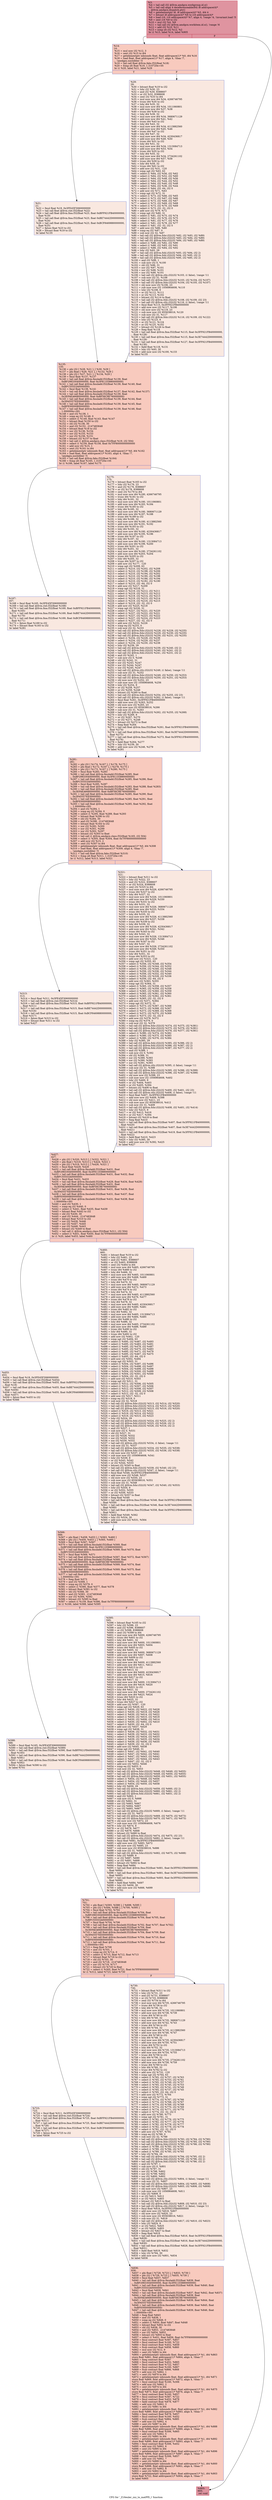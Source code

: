digraph "CFG for '_Z16euler_zxz_to_matPfS_i' function" {
	label="CFG for '_Z16euler_zxz_to_matPfS_i' function";

	Node0x5791340 [shape=record,color="#b70d28ff", style=filled, fillcolor="#b70d2870",label="{%3:\l  %4 = tail call i32 @llvm.amdgcn.workgroup.id.x()\l  %5 = tail call align 4 dereferenceable(64) i8 addrspace(4)*\l... @llvm.amdgcn.dispatch.ptr()\l  %6 = getelementptr i8, i8 addrspace(4)* %5, i64 4\l  %7 = bitcast i8 addrspace(4)* %6 to i16 addrspace(4)*\l  %8 = load i16, i16 addrspace(4)* %7, align 4, !range !4, !invariant.load !5\l  %9 = zext i16 %8 to i32\l  %10 = mul i32 %4, %9\l  %11 = tail call i32 @llvm.amdgcn.workitem.id.x(), !range !6\l  %12 = add i32 %10, %11\l  %13 = icmp slt i32 %12, %2\l  br i1 %13, label %14, label %905\l|{<s0>T|<s1>F}}"];
	Node0x5791340:s0 -> Node0x5793210;
	Node0x5791340:s1 -> Node0x57932a0;
	Node0x5793210 [shape=record,color="#3d50c3ff", style=filled, fillcolor="#ef886b70",label="{%14:\l14:                                               \l  %15 = mul nsw i32 %12, 3\l  %16 = sext i32 %15 to i64\l  %17 = getelementptr inbounds float, float addrspace(1)* %0, i64 %16\l  %18 = load float, float addrspace(1)* %17, align 4, !tbaa !7,\l... !amdgpu.noclobber !5\l  %19 = tail call float @llvm.fabs.f32(float %18)\l  %20 = fcmp olt float %19, 1.310720e+05\l  br i1 %20, label %21, label %29\l|{<s0>T|<s1>F}}"];
	Node0x5793210:s0 -> Node0x5794af0;
	Node0x5793210:s1 -> Node0x5794b80;
	Node0x5794af0 [shape=record,color="#3d50c3ff", style=filled, fillcolor="#f1ccb870",label="{%21:\l21:                                               \l  %22 = fmul float %19, 0x3FE45F3060000000\l  %23 = tail call float @llvm.rint.f32(float %22)\l  %24 = tail call float @llvm.fma.f32(float %23, float 0xBFF921FB40000000,\l... float %19)\l  %25 = tail call float @llvm.fma.f32(float %23, float 0xBE74442D00000000,\l... float %24)\l  %26 = tail call float @llvm.fma.f32(float %23, float 0xBCF8469880000000,\l... float %25)\l  %27 = fptosi float %23 to i32\l  %28 = bitcast float %19 to i32\l  br label %135\l}"];
	Node0x5794af0 -> Node0x5795650;
	Node0x5794b80 [shape=record,color="#3d50c3ff", style=filled, fillcolor="#f1ccb870",label="{%29:\l29:                                               \l  %30 = bitcast float %19 to i32\l  %31 = lshr i32 %30, 23\l  %32 = and i32 %30, 8388607\l  %33 = or i32 %32, 8388608\l  %34 = zext i32 %33 to i64\l  %35 = mul nuw nsw i64 %34, 4266746795\l  %36 = trunc i64 %35 to i32\l  %37 = lshr i64 %35, 32\l  %38 = mul nuw nsw i64 %34, 1011060801\l  %39 = add nuw nsw i64 %37, %38\l  %40 = trunc i64 %39 to i32\l  %41 = lshr i64 %39, 32\l  %42 = mul nuw nsw i64 %34, 3680671129\l  %43 = add nuw nsw i64 %41, %42\l  %44 = trunc i64 %43 to i32\l  %45 = lshr i64 %43, 32\l  %46 = mul nuw nsw i64 %34, 4113882560\l  %47 = add nuw nsw i64 %45, %46\l  %48 = trunc i64 %47 to i32\l  %49 = lshr i64 %47, 32\l  %50 = mul nuw nsw i64 %34, 4230436817\l  %51 = add nuw nsw i64 %49, %50\l  %52 = trunc i64 %51 to i32\l  %53 = lshr i64 %51, 32\l  %54 = mul nuw nsw i64 %34, 1313084713\l  %55 = add nuw nsw i64 %53, %54\l  %56 = trunc i64 %55 to i32\l  %57 = lshr i64 %55, 32\l  %58 = mul nuw nsw i64 %34, 2734261102\l  %59 = add nuw nsw i64 %57, %58\l  %60 = trunc i64 %59 to i32\l  %61 = lshr i64 %59, 32\l  %62 = trunc i64 %61 to i32\l  %63 = add nsw i32 %31, -120\l  %64 = icmp ugt i32 %63, 63\l  %65 = select i1 %64, i32 %56, i32 %62\l  %66 = select i1 %64, i32 %52, i32 %60\l  %67 = select i1 %64, i32 %48, i32 %56\l  %68 = select i1 %64, i32 %44, i32 %52\l  %69 = select i1 %64, i32 %40, i32 %48\l  %70 = select i1 %64, i32 %36, i32 %44\l  %71 = select i1 %64, i32 -64, i32 0\l  %72 = add nsw i32 %71, %63\l  %73 = icmp ugt i32 %72, 31\l  %74 = select i1 %73, i32 %66, i32 %65\l  %75 = select i1 %73, i32 %67, i32 %66\l  %76 = select i1 %73, i32 %68, i32 %67\l  %77 = select i1 %73, i32 %69, i32 %68\l  %78 = select i1 %73, i32 %70, i32 %69\l  %79 = select i1 %73, i32 -32, i32 0\l  %80 = add nsw i32 %79, %72\l  %81 = icmp ugt i32 %80, 31\l  %82 = select i1 %81, i32 %75, i32 %74\l  %83 = select i1 %81, i32 %76, i32 %75\l  %84 = select i1 %81, i32 %77, i32 %76\l  %85 = select i1 %81, i32 %78, i32 %77\l  %86 = select i1 %81, i32 -32, i32 0\l  %87 = add nsw i32 %86, %80\l  %88 = icmp eq i32 %87, 0\l  %89 = sub nsw i32 32, %87\l  %90 = tail call i32 @llvm.fshr.i32(i32 %82, i32 %83, i32 %89)\l  %91 = tail call i32 @llvm.fshr.i32(i32 %83, i32 %84, i32 %89)\l  %92 = tail call i32 @llvm.fshr.i32(i32 %84, i32 %85, i32 %89)\l  %93 = select i1 %88, i32 %82, i32 %90\l  %94 = select i1 %88, i32 %83, i32 %91\l  %95 = select i1 %88, i32 %84, i32 %92\l  %96 = lshr i32 %93, 29\l  %97 = tail call i32 @llvm.fshl.i32(i32 %93, i32 %94, i32 2)\l  %98 = tail call i32 @llvm.fshl.i32(i32 %94, i32 %95, i32 2)\l  %99 = tail call i32 @llvm.fshl.i32(i32 %95, i32 %85, i32 2)\l  %100 = and i32 %96, 1\l  %101 = sub nsw i32 0, %100\l  %102 = shl i32 %96, 31\l  %103 = xor i32 %97, %101\l  %104 = xor i32 %98, %101\l  %105 = xor i32 %99, %101\l  %106 = tail call i32 @llvm.ctlz.i32(i32 %103, i1 false), !range !11\l  %107 = sub nsw i32 31, %106\l  %108 = tail call i32 @llvm.fshr.i32(i32 %103, i32 %104, i32 %107)\l  %109 = tail call i32 @llvm.fshr.i32(i32 %104, i32 %105, i32 %107)\l  %110 = shl nuw nsw i32 %106, 23\l  %111 = sub nuw nsw i32 1056964608, %110\l  %112 = lshr i32 %108, 9\l  %113 = or i32 %112, %111\l  %114 = or i32 %113, %102\l  %115 = bitcast i32 %114 to float\l  %116 = tail call i32 @llvm.fshl.i32(i32 %108, i32 %109, i32 23)\l  %117 = tail call i32 @llvm.ctlz.i32(i32 %116, i1 false), !range !11\l  %118 = fmul float %115, 0x3FF921FB40000000\l  %119 = add nuw nsw i32 %117, %106\l  %120 = shl nuw nsw i32 %119, 23\l  %121 = sub nuw nsw i32 855638016, %120\l  %122 = sub nsw i32 31, %117\l  %123 = tail call i32 @llvm.fshr.i32(i32 %116, i32 %109, i32 %122)\l  %124 = lshr i32 %123, 9\l  %125 = or i32 %121, %124\l  %126 = or i32 %125, %102\l  %127 = bitcast i32 %126 to float\l  %128 = fneg float %118\l  %129 = tail call float @llvm.fma.f32(float %115, float 0x3FF921FB40000000,\l... float %128)\l  %130 = tail call float @llvm.fma.f32(float %115, float 0x3E74442D00000000,\l... float %129)\l  %131 = tail call float @llvm.fma.f32(float %127, float 0x3FF921FB40000000,\l... float %130)\l  %132 = fadd float %118, %131\l  %133 = lshr i32 %93, 30\l  %134 = add nuw nsw i32 %100, %133\l  br label %135\l}"];
	Node0x5794b80 -> Node0x5795650;
	Node0x5795650 [shape=record,color="#3d50c3ff", style=filled, fillcolor="#ef886b70",label="{%135:\l135:                                              \l  %136 = phi i32 [ %28, %21 ], [ %30, %29 ]\l  %137 = phi float [ %26, %21 ], [ %132, %29 ]\l  %138 = phi i32 [ %27, %21 ], [ %134, %29 ]\l  %139 = fmul float %137, %137\l  %140 = tail call float @llvm.fmuladd.f32(float %139, float\l... 0xBF29833040000000, float 0x3F81103880000000)\l  %141 = tail call float @llvm.fmuladd.f32(float %139, float %140, float\l... 0xBFC55553A0000000)\l  %142 = fmul float %139, %141\l  %143 = tail call float @llvm.fmuladd.f32(float %137, float %142, float %137)\l  %144 = tail call float @llvm.fmuladd.f32(float %139, float\l... 0x3EFAEA6680000000, float 0xBF56C9E760000000)\l  %145 = tail call float @llvm.fmuladd.f32(float %139, float %144, float\l... 0x3FA5557EE0000000)\l  %146 = tail call float @llvm.fmuladd.f32(float %139, float %145, float\l... 0xBFE0000080000000)\l  %147 = tail call float @llvm.fmuladd.f32(float %139, float %146, float\l... 1.000000e+00)\l  %148 = and i32 %138, 1\l  %149 = icmp eq i32 %148, 0\l  %150 = select i1 %149, float %143, float %147\l  %151 = bitcast float %150 to i32\l  %152 = shl i32 %138, 30\l  %153 = and i32 %152, -2147483648\l  %154 = bitcast float %18 to i32\l  %155 = xor i32 %136, %154\l  %156 = xor i32 %155, %153\l  %157 = xor i32 %156, %151\l  %158 = bitcast i32 %157 to float\l  %159 = tail call i1 @llvm.amdgcn.class.f32(float %19, i32 504)\l  %160 = select i1 %159, float %158, float 0x7FF8000000000000\l  %161 = add nsw i32 %15, 1\l  %162 = sext i32 %161 to i64\l  %163 = getelementptr inbounds float, float addrspace(1)* %0, i64 %162\l  %164 = load float, float addrspace(1)* %163, align 4, !tbaa !7,\l... !amdgpu.noclobber !5\l  %165 = tail call float @llvm.fabs.f32(float %164)\l  %166 = fcmp olt float %165, 1.310720e+05\l  br i1 %166, label %167, label %175\l|{<s0>T|<s1>F}}"];
	Node0x5795650:s0 -> Node0x579d640;
	Node0x5795650:s1 -> Node0x579d6d0;
	Node0x579d640 [shape=record,color="#3d50c3ff", style=filled, fillcolor="#f1ccb870",label="{%167:\l167:                                              \l  %168 = fmul float %165, 0x3FE45F3060000000\l  %169 = tail call float @llvm.rint.f32(float %168)\l  %170 = tail call float @llvm.fma.f32(float %169, float 0xBFF921FB40000000,\l... float %165)\l  %171 = tail call float @llvm.fma.f32(float %169, float 0xBE74442D00000000,\l... float %170)\l  %172 = tail call float @llvm.fma.f32(float %169, float 0xBCF8469880000000,\l... float %171)\l  %173 = fptosi float %169 to i32\l  %174 = bitcast float %165 to i32\l  br label %281\l}"];
	Node0x579d640 -> Node0x579de00;
	Node0x579d6d0 [shape=record,color="#3d50c3ff", style=filled, fillcolor="#f1ccb870",label="{%175:\l175:                                              \l  %176 = bitcast float %165 to i32\l  %177 = lshr i32 %176, 23\l  %178 = and i32 %176, 8388607\l  %179 = or i32 %178, 8388608\l  %180 = zext i32 %179 to i64\l  %181 = mul nuw nsw i64 %180, 4266746795\l  %182 = trunc i64 %181 to i32\l  %183 = lshr i64 %181, 32\l  %184 = mul nuw nsw i64 %180, 1011060801\l  %185 = add nuw nsw i64 %183, %184\l  %186 = trunc i64 %185 to i32\l  %187 = lshr i64 %185, 32\l  %188 = mul nuw nsw i64 %180, 3680671129\l  %189 = add nuw nsw i64 %187, %188\l  %190 = trunc i64 %189 to i32\l  %191 = lshr i64 %189, 32\l  %192 = mul nuw nsw i64 %180, 4113882560\l  %193 = add nuw nsw i64 %191, %192\l  %194 = trunc i64 %193 to i32\l  %195 = lshr i64 %193, 32\l  %196 = mul nuw nsw i64 %180, 4230436817\l  %197 = add nuw nsw i64 %195, %196\l  %198 = trunc i64 %197 to i32\l  %199 = lshr i64 %197, 32\l  %200 = mul nuw nsw i64 %180, 1313084713\l  %201 = add nuw nsw i64 %199, %200\l  %202 = trunc i64 %201 to i32\l  %203 = lshr i64 %201, 32\l  %204 = mul nuw nsw i64 %180, 2734261102\l  %205 = add nuw nsw i64 %203, %204\l  %206 = trunc i64 %205 to i32\l  %207 = lshr i64 %205, 32\l  %208 = trunc i64 %207 to i32\l  %209 = add nsw i32 %177, -120\l  %210 = icmp ugt i32 %209, 63\l  %211 = select i1 %210, i32 %202, i32 %208\l  %212 = select i1 %210, i32 %198, i32 %206\l  %213 = select i1 %210, i32 %194, i32 %202\l  %214 = select i1 %210, i32 %190, i32 %198\l  %215 = select i1 %210, i32 %186, i32 %194\l  %216 = select i1 %210, i32 %182, i32 %190\l  %217 = select i1 %210, i32 -64, i32 0\l  %218 = add nsw i32 %217, %209\l  %219 = icmp ugt i32 %218, 31\l  %220 = select i1 %219, i32 %212, i32 %211\l  %221 = select i1 %219, i32 %213, i32 %212\l  %222 = select i1 %219, i32 %214, i32 %213\l  %223 = select i1 %219, i32 %215, i32 %214\l  %224 = select i1 %219, i32 %216, i32 %215\l  %225 = select i1 %219, i32 -32, i32 0\l  %226 = add nsw i32 %225, %218\l  %227 = icmp ugt i32 %226, 31\l  %228 = select i1 %227, i32 %221, i32 %220\l  %229 = select i1 %227, i32 %222, i32 %221\l  %230 = select i1 %227, i32 %223, i32 %222\l  %231 = select i1 %227, i32 %224, i32 %223\l  %232 = select i1 %227, i32 -32, i32 0\l  %233 = add nsw i32 %232, %226\l  %234 = icmp eq i32 %233, 0\l  %235 = sub nsw i32 32, %233\l  %236 = tail call i32 @llvm.fshr.i32(i32 %228, i32 %229, i32 %235)\l  %237 = tail call i32 @llvm.fshr.i32(i32 %229, i32 %230, i32 %235)\l  %238 = tail call i32 @llvm.fshr.i32(i32 %230, i32 %231, i32 %235)\l  %239 = select i1 %234, i32 %228, i32 %236\l  %240 = select i1 %234, i32 %229, i32 %237\l  %241 = select i1 %234, i32 %230, i32 %238\l  %242 = lshr i32 %239, 29\l  %243 = tail call i32 @llvm.fshl.i32(i32 %239, i32 %240, i32 2)\l  %244 = tail call i32 @llvm.fshl.i32(i32 %240, i32 %241, i32 2)\l  %245 = tail call i32 @llvm.fshl.i32(i32 %241, i32 %231, i32 2)\l  %246 = and i32 %242, 1\l  %247 = sub nsw i32 0, %246\l  %248 = shl i32 %242, 31\l  %249 = xor i32 %243, %247\l  %250 = xor i32 %244, %247\l  %251 = xor i32 %245, %247\l  %252 = tail call i32 @llvm.ctlz.i32(i32 %249, i1 false), !range !11\l  %253 = sub nsw i32 31, %252\l  %254 = tail call i32 @llvm.fshr.i32(i32 %249, i32 %250, i32 %253)\l  %255 = tail call i32 @llvm.fshr.i32(i32 %250, i32 %251, i32 %253)\l  %256 = shl nuw nsw i32 %252, 23\l  %257 = sub nuw nsw i32 1056964608, %256\l  %258 = lshr i32 %254, 9\l  %259 = or i32 %258, %257\l  %260 = or i32 %259, %248\l  %261 = bitcast i32 %260 to float\l  %262 = tail call i32 @llvm.fshl.i32(i32 %254, i32 %255, i32 23)\l  %263 = tail call i32 @llvm.ctlz.i32(i32 %262, i1 false), !range !11\l  %264 = fmul float %261, 0x3FF921FB40000000\l  %265 = add nuw nsw i32 %263, %252\l  %266 = shl nuw nsw i32 %265, 23\l  %267 = sub nuw nsw i32 855638016, %266\l  %268 = sub nsw i32 31, %263\l  %269 = tail call i32 @llvm.fshr.i32(i32 %262, i32 %255, i32 %268)\l  %270 = lshr i32 %269, 9\l  %271 = or i32 %267, %270\l  %272 = or i32 %271, %248\l  %273 = bitcast i32 %272 to float\l  %274 = fneg float %264\l  %275 = tail call float @llvm.fma.f32(float %261, float 0x3FF921FB40000000,\l... float %274)\l  %276 = tail call float @llvm.fma.f32(float %261, float 0x3E74442D00000000,\l... float %275)\l  %277 = tail call float @llvm.fma.f32(float %273, float 0x3FF921FB40000000,\l... float %276)\l  %278 = fadd float %264, %277\l  %279 = lshr i32 %239, 30\l  %280 = add nuw nsw i32 %246, %279\l  br label %281\l}"];
	Node0x579d6d0 -> Node0x579de00;
	Node0x579de00 [shape=record,color="#3d50c3ff", style=filled, fillcolor="#ef886b70",label="{%281:\l281:                                              \l  %282 = phi i32 [ %174, %167 ], [ %176, %175 ]\l  %283 = phi float [ %172, %167 ], [ %278, %175 ]\l  %284 = phi i32 [ %173, %167 ], [ %280, %175 ]\l  %285 = fmul float %283, %283\l  %286 = tail call float @llvm.fmuladd.f32(float %285, float\l... 0xBF29833040000000, float 0x3F81103880000000)\l  %287 = tail call float @llvm.fmuladd.f32(float %285, float %286, float\l... 0xBFC55553A0000000)\l  %288 = fmul float %285, %287\l  %289 = tail call float @llvm.fmuladd.f32(float %283, float %288, float %283)\l  %290 = tail call float @llvm.fmuladd.f32(float %285, float\l... 0x3EFAEA6680000000, float 0xBF56C9E760000000)\l  %291 = tail call float @llvm.fmuladd.f32(float %285, float %290, float\l... 0x3FA5557EE0000000)\l  %292 = tail call float @llvm.fmuladd.f32(float %285, float %291, float\l... 0xBFE0000080000000)\l  %293 = tail call float @llvm.fmuladd.f32(float %285, float %292, float\l... 1.000000e+00)\l  %294 = and i32 %284, 1\l  %295 = icmp eq i32 %294, 0\l  %296 = select i1 %295, float %289, float %293\l  %297 = bitcast float %296 to i32\l  %298 = shl i32 %284, 30\l  %299 = and i32 %298, -2147483648\l  %300 = bitcast float %164 to i32\l  %301 = xor i32 %282, %300\l  %302 = xor i32 %301, %299\l  %303 = xor i32 %302, %297\l  %304 = bitcast i32 %303 to float\l  %305 = tail call i1 @llvm.amdgcn.class.f32(float %165, i32 504)\l  %306 = select i1 %305, float %304, float 0x7FF8000000000000\l  %307 = add nsw i32 %15, 2\l  %308 = sext i32 %307 to i64\l  %309 = getelementptr inbounds float, float addrspace(1)* %0, i64 %308\l  %310 = load float, float addrspace(1)* %309, align 4, !tbaa !7,\l... !amdgpu.noclobber !5\l  %311 = tail call float @llvm.fabs.f32(float %310)\l  %312 = fcmp olt float %311, 1.310720e+05\l  br i1 %312, label %313, label %321\l|{<s0>T|<s1>F}}"];
	Node0x579de00:s0 -> Node0x57a4370;
	Node0x579de00:s1 -> Node0x57a43c0;
	Node0x57a4370 [shape=record,color="#3d50c3ff", style=filled, fillcolor="#f1ccb870",label="{%313:\l313:                                              \l  %314 = fmul float %311, 0x3FE45F3060000000\l  %315 = tail call float @llvm.rint.f32(float %314)\l  %316 = tail call float @llvm.fma.f32(float %315, float 0xBFF921FB40000000,\l... float %311)\l  %317 = tail call float @llvm.fma.f32(float %315, float 0xBE74442D00000000,\l... float %316)\l  %318 = tail call float @llvm.fma.f32(float %315, float 0xBCF8469880000000,\l... float %317)\l  %319 = fptosi float %315 to i32\l  %320 = bitcast float %311 to i32\l  br label %427\l}"];
	Node0x57a4370 -> Node0x57a4ab0;
	Node0x57a43c0 [shape=record,color="#3d50c3ff", style=filled, fillcolor="#f1ccb870",label="{%321:\l321:                                              \l  %322 = bitcast float %311 to i32\l  %323 = lshr i32 %322, 23\l  %324 = and i32 %322, 8388607\l  %325 = or i32 %324, 8388608\l  %326 = zext i32 %325 to i64\l  %327 = mul nuw nsw i64 %326, 4266746795\l  %328 = trunc i64 %327 to i32\l  %329 = lshr i64 %327, 32\l  %330 = mul nuw nsw i64 %326, 1011060801\l  %331 = add nuw nsw i64 %329, %330\l  %332 = trunc i64 %331 to i32\l  %333 = lshr i64 %331, 32\l  %334 = mul nuw nsw i64 %326, 3680671129\l  %335 = add nuw nsw i64 %333, %334\l  %336 = trunc i64 %335 to i32\l  %337 = lshr i64 %335, 32\l  %338 = mul nuw nsw i64 %326, 4113882560\l  %339 = add nuw nsw i64 %337, %338\l  %340 = trunc i64 %339 to i32\l  %341 = lshr i64 %339, 32\l  %342 = mul nuw nsw i64 %326, 4230436817\l  %343 = add nuw nsw i64 %341, %342\l  %344 = trunc i64 %343 to i32\l  %345 = lshr i64 %343, 32\l  %346 = mul nuw nsw i64 %326, 1313084713\l  %347 = add nuw nsw i64 %345, %346\l  %348 = trunc i64 %347 to i32\l  %349 = lshr i64 %347, 32\l  %350 = mul nuw nsw i64 %326, 2734261102\l  %351 = add nuw nsw i64 %349, %350\l  %352 = trunc i64 %351 to i32\l  %353 = lshr i64 %351, 32\l  %354 = trunc i64 %353 to i32\l  %355 = add nsw i32 %323, -120\l  %356 = icmp ugt i32 %355, 63\l  %357 = select i1 %356, i32 %348, i32 %354\l  %358 = select i1 %356, i32 %344, i32 %352\l  %359 = select i1 %356, i32 %340, i32 %348\l  %360 = select i1 %356, i32 %336, i32 %344\l  %361 = select i1 %356, i32 %332, i32 %340\l  %362 = select i1 %356, i32 %328, i32 %336\l  %363 = select i1 %356, i32 -64, i32 0\l  %364 = add nsw i32 %363, %355\l  %365 = icmp ugt i32 %364, 31\l  %366 = select i1 %365, i32 %358, i32 %357\l  %367 = select i1 %365, i32 %359, i32 %358\l  %368 = select i1 %365, i32 %360, i32 %359\l  %369 = select i1 %365, i32 %361, i32 %360\l  %370 = select i1 %365, i32 %362, i32 %361\l  %371 = select i1 %365, i32 -32, i32 0\l  %372 = add nsw i32 %371, %364\l  %373 = icmp ugt i32 %372, 31\l  %374 = select i1 %373, i32 %367, i32 %366\l  %375 = select i1 %373, i32 %368, i32 %367\l  %376 = select i1 %373, i32 %369, i32 %368\l  %377 = select i1 %373, i32 %370, i32 %369\l  %378 = select i1 %373, i32 -32, i32 0\l  %379 = add nsw i32 %378, %372\l  %380 = icmp eq i32 %379, 0\l  %381 = sub nsw i32 32, %379\l  %382 = tail call i32 @llvm.fshr.i32(i32 %374, i32 %375, i32 %381)\l  %383 = tail call i32 @llvm.fshr.i32(i32 %375, i32 %376, i32 %381)\l  %384 = tail call i32 @llvm.fshr.i32(i32 %376, i32 %377, i32 %381)\l  %385 = select i1 %380, i32 %374, i32 %382\l  %386 = select i1 %380, i32 %375, i32 %383\l  %387 = select i1 %380, i32 %376, i32 %384\l  %388 = lshr i32 %385, 29\l  %389 = tail call i32 @llvm.fshl.i32(i32 %385, i32 %386, i32 2)\l  %390 = tail call i32 @llvm.fshl.i32(i32 %386, i32 %387, i32 2)\l  %391 = tail call i32 @llvm.fshl.i32(i32 %387, i32 %377, i32 2)\l  %392 = and i32 %388, 1\l  %393 = sub nsw i32 0, %392\l  %394 = shl i32 %388, 31\l  %395 = xor i32 %389, %393\l  %396 = xor i32 %390, %393\l  %397 = xor i32 %391, %393\l  %398 = tail call i32 @llvm.ctlz.i32(i32 %395, i1 false), !range !11\l  %399 = sub nsw i32 31, %398\l  %400 = tail call i32 @llvm.fshr.i32(i32 %395, i32 %396, i32 %399)\l  %401 = tail call i32 @llvm.fshr.i32(i32 %396, i32 %397, i32 %399)\l  %402 = shl nuw nsw i32 %398, 23\l  %403 = sub nuw nsw i32 1056964608, %402\l  %404 = lshr i32 %400, 9\l  %405 = or i32 %404, %403\l  %406 = or i32 %405, %394\l  %407 = bitcast i32 %406 to float\l  %408 = tail call i32 @llvm.fshl.i32(i32 %400, i32 %401, i32 23)\l  %409 = tail call i32 @llvm.ctlz.i32(i32 %408, i1 false), !range !11\l  %410 = fmul float %407, 0x3FF921FB40000000\l  %411 = add nuw nsw i32 %409, %398\l  %412 = shl nuw nsw i32 %411, 23\l  %413 = sub nuw nsw i32 855638016, %412\l  %414 = sub nsw i32 31, %409\l  %415 = tail call i32 @llvm.fshr.i32(i32 %408, i32 %401, i32 %414)\l  %416 = lshr i32 %415, 9\l  %417 = or i32 %413, %416\l  %418 = or i32 %417, %394\l  %419 = bitcast i32 %418 to float\l  %420 = fneg float %410\l  %421 = tail call float @llvm.fma.f32(float %407, float 0x3FF921FB40000000,\l... float %420)\l  %422 = tail call float @llvm.fma.f32(float %407, float 0x3E74442D00000000,\l... float %421)\l  %423 = tail call float @llvm.fma.f32(float %419, float 0x3FF921FB40000000,\l... float %422)\l  %424 = fadd float %410, %423\l  %425 = lshr i32 %385, 30\l  %426 = add nuw nsw i32 %392, %425\l  br label %427\l}"];
	Node0x57a43c0 -> Node0x57a4ab0;
	Node0x57a4ab0 [shape=record,color="#3d50c3ff", style=filled, fillcolor="#ef886b70",label="{%427:\l427:                                              \l  %428 = phi i32 [ %320, %313 ], [ %322, %321 ]\l  %429 = phi float [ %318, %313 ], [ %424, %321 ]\l  %430 = phi i32 [ %319, %313 ], [ %426, %321 ]\l  %431 = fmul float %429, %429\l  %432 = tail call float @llvm.fmuladd.f32(float %431, float\l... 0xBF29833040000000, float 0x3F81103880000000)\l  %433 = tail call float @llvm.fmuladd.f32(float %431, float %432, float\l... 0xBFC55553A0000000)\l  %434 = fmul float %431, %433\l  %435 = tail call float @llvm.fmuladd.f32(float %429, float %434, float %429)\l  %436 = tail call float @llvm.fmuladd.f32(float %431, float\l... 0x3EFAEA6680000000, float 0xBF56C9E760000000)\l  %437 = tail call float @llvm.fmuladd.f32(float %431, float %436, float\l... 0x3FA5557EE0000000)\l  %438 = tail call float @llvm.fmuladd.f32(float %431, float %437, float\l... 0xBFE0000080000000)\l  %439 = tail call float @llvm.fmuladd.f32(float %431, float %438, float\l... 1.000000e+00)\l  %440 = and i32 %430, 1\l  %441 = icmp eq i32 %440, 0\l  %442 = select i1 %441, float %435, float %439\l  %443 = bitcast float %442 to i32\l  %444 = shl i32 %430, 30\l  %445 = and i32 %444, -2147483648\l  %446 = bitcast float %310 to i32\l  %447 = xor i32 %428, %446\l  %448 = xor i32 %447, %445\l  %449 = xor i32 %448, %443\l  %450 = bitcast i32 %449 to float\l  %451 = tail call i1 @llvm.amdgcn.class.f32(float %311, i32 504)\l  %452 = select i1 %451, float %450, float 0x7FF8000000000000\l  br i1 %20, label %453, label %460\l|{<s0>T|<s1>F}}"];
	Node0x57a4ab0:s0 -> Node0x57aa440;
	Node0x57a4ab0:s1 -> Node0x57aa490;
	Node0x57aa440 [shape=record,color="#3d50c3ff", style=filled, fillcolor="#f1ccb870",label="{%453:\l453:                                              \l  %454 = fmul float %19, 0x3FE45F3060000000\l  %455 = tail call float @llvm.rint.f32(float %454)\l  %456 = tail call float @llvm.fma.f32(float %455, float 0xBFF921FB40000000,\l... float %19)\l  %457 = tail call float @llvm.fma.f32(float %455, float 0xBE74442D00000000,\l... float %456)\l  %458 = tail call float @llvm.fma.f32(float %455, float 0xBCF8469880000000,\l... float %457)\l  %459 = fptosi float %455 to i32\l  br label %566\l}"];
	Node0x57aa440 -> Node0x57aab10;
	Node0x57aa490 [shape=record,color="#3d50c3ff", style=filled, fillcolor="#f1ccb870",label="{%460:\l460:                                              \l  %461 = bitcast float %19 to i32\l  %462 = lshr i32 %461, 23\l  %463 = and i32 %461, 8388607\l  %464 = or i32 %463, 8388608\l  %465 = zext i32 %464 to i64\l  %466 = mul nuw nsw i64 %465, 4266746795\l  %467 = trunc i64 %466 to i32\l  %468 = lshr i64 %466, 32\l  %469 = mul nuw nsw i64 %465, 1011060801\l  %470 = add nuw nsw i64 %468, %469\l  %471 = trunc i64 %470 to i32\l  %472 = lshr i64 %470, 32\l  %473 = mul nuw nsw i64 %465, 3680671129\l  %474 = add nuw nsw i64 %472, %473\l  %475 = trunc i64 %474 to i32\l  %476 = lshr i64 %474, 32\l  %477 = mul nuw nsw i64 %465, 4113882560\l  %478 = add nuw nsw i64 %476, %477\l  %479 = trunc i64 %478 to i32\l  %480 = lshr i64 %478, 32\l  %481 = mul nuw nsw i64 %465, 4230436817\l  %482 = add nuw nsw i64 %480, %481\l  %483 = trunc i64 %482 to i32\l  %484 = lshr i64 %482, 32\l  %485 = mul nuw nsw i64 %465, 1313084713\l  %486 = add nuw nsw i64 %484, %485\l  %487 = trunc i64 %486 to i32\l  %488 = lshr i64 %486, 32\l  %489 = mul nuw nsw i64 %465, 2734261102\l  %490 = add nuw nsw i64 %488, %489\l  %491 = trunc i64 %490 to i32\l  %492 = lshr i64 %490, 32\l  %493 = trunc i64 %492 to i32\l  %494 = add nsw i32 %462, -120\l  %495 = icmp ugt i32 %494, 63\l  %496 = select i1 %495, i32 %487, i32 %493\l  %497 = select i1 %495, i32 %483, i32 %491\l  %498 = select i1 %495, i32 %479, i32 %487\l  %499 = select i1 %495, i32 %475, i32 %483\l  %500 = select i1 %495, i32 %471, i32 %479\l  %501 = select i1 %495, i32 %467, i32 %475\l  %502 = select i1 %495, i32 -64, i32 0\l  %503 = add nsw i32 %502, %494\l  %504 = icmp ugt i32 %503, 31\l  %505 = select i1 %504, i32 %497, i32 %496\l  %506 = select i1 %504, i32 %498, i32 %497\l  %507 = select i1 %504, i32 %499, i32 %498\l  %508 = select i1 %504, i32 %500, i32 %499\l  %509 = select i1 %504, i32 %501, i32 %500\l  %510 = select i1 %504, i32 -32, i32 0\l  %511 = add nsw i32 %510, %503\l  %512 = icmp ugt i32 %511, 31\l  %513 = select i1 %512, i32 %506, i32 %505\l  %514 = select i1 %512, i32 %507, i32 %506\l  %515 = select i1 %512, i32 %508, i32 %507\l  %516 = select i1 %512, i32 %509, i32 %508\l  %517 = select i1 %512, i32 -32, i32 0\l  %518 = add nsw i32 %517, %511\l  %519 = icmp eq i32 %518, 0\l  %520 = sub nsw i32 32, %518\l  %521 = tail call i32 @llvm.fshr.i32(i32 %513, i32 %514, i32 %520)\l  %522 = tail call i32 @llvm.fshr.i32(i32 %514, i32 %515, i32 %520)\l  %523 = tail call i32 @llvm.fshr.i32(i32 %515, i32 %516, i32 %520)\l  %524 = select i1 %519, i32 %513, i32 %521\l  %525 = select i1 %519, i32 %514, i32 %522\l  %526 = select i1 %519, i32 %515, i32 %523\l  %527 = lshr i32 %524, 29\l  %528 = tail call i32 @llvm.fshl.i32(i32 %524, i32 %525, i32 2)\l  %529 = tail call i32 @llvm.fshl.i32(i32 %525, i32 %526, i32 2)\l  %530 = tail call i32 @llvm.fshl.i32(i32 %526, i32 %516, i32 2)\l  %531 = and i32 %527, 1\l  %532 = sub nsw i32 0, %531\l  %533 = shl i32 %527, 31\l  %534 = xor i32 %528, %532\l  %535 = xor i32 %529, %532\l  %536 = xor i32 %530, %532\l  %537 = tail call i32 @llvm.ctlz.i32(i32 %534, i1 false), !range !11\l  %538 = sub nsw i32 31, %537\l  %539 = tail call i32 @llvm.fshr.i32(i32 %534, i32 %535, i32 %538)\l  %540 = tail call i32 @llvm.fshr.i32(i32 %535, i32 %536, i32 %538)\l  %541 = shl nuw nsw i32 %537, 23\l  %542 = sub nuw nsw i32 1056964608, %541\l  %543 = lshr i32 %539, 9\l  %544 = or i32 %543, %542\l  %545 = or i32 %544, %533\l  %546 = bitcast i32 %545 to float\l  %547 = tail call i32 @llvm.fshl.i32(i32 %539, i32 %540, i32 23)\l  %548 = tail call i32 @llvm.ctlz.i32(i32 %547, i1 false), !range !11\l  %549 = fmul float %546, 0x3FF921FB40000000\l  %550 = add nuw nsw i32 %548, %537\l  %551 = shl nuw nsw i32 %550, 23\l  %552 = sub nuw nsw i32 855638016, %551\l  %553 = sub nsw i32 31, %548\l  %554 = tail call i32 @llvm.fshr.i32(i32 %547, i32 %540, i32 %553)\l  %555 = lshr i32 %554, 9\l  %556 = or i32 %552, %555\l  %557 = or i32 %556, %533\l  %558 = bitcast i32 %557 to float\l  %559 = fneg float %549\l  %560 = tail call float @llvm.fma.f32(float %546, float 0x3FF921FB40000000,\l... float %559)\l  %561 = tail call float @llvm.fma.f32(float %546, float 0x3E74442D00000000,\l... float %560)\l  %562 = tail call float @llvm.fma.f32(float %558, float 0x3FF921FB40000000,\l... float %561)\l  %563 = fadd float %549, %562\l  %564 = lshr i32 %524, 30\l  %565 = add nuw nsw i32 %531, %564\l  br label %566\l}"];
	Node0x57aa490 -> Node0x57aab10;
	Node0x57aab10 [shape=record,color="#3d50c3ff", style=filled, fillcolor="#ef886b70",label="{%566:\l566:                                              \l  %567 = phi float [ %458, %453 ], [ %563, %460 ]\l  %568 = phi i32 [ %459, %453 ], [ %565, %460 ]\l  %569 = fmul float %567, %567\l  %570 = tail call float @llvm.fmuladd.f32(float %569, float\l... 0xBF29833040000000, float 0x3F81103880000000)\l  %571 = tail call float @llvm.fmuladd.f32(float %569, float %570, float\l... 0xBFC55553A0000000)\l  %572 = fmul float %569, %571\l  %573 = tail call float @llvm.fmuladd.f32(float %567, float %572, float %567)\l  %574 = tail call float @llvm.fmuladd.f32(float %569, float\l... 0x3EFAEA6680000000, float 0xBF56C9E760000000)\l  %575 = tail call float @llvm.fmuladd.f32(float %569, float %574, float\l... 0x3FA5557EE0000000)\l  %576 = tail call float @llvm.fmuladd.f32(float %569, float %575, float\l... 0xBFE0000080000000)\l  %577 = tail call float @llvm.fmuladd.f32(float %569, float %576, float\l... 1.000000e+00)\l  %578 = fneg float %573\l  %579 = and i32 %568, 1\l  %580 = icmp eq i32 %579, 0\l  %581 = select i1 %580, float %577, float %578\l  %582 = bitcast float %581 to i32\l  %583 = shl i32 %568, 30\l  %584 = and i32 %583, -2147483648\l  %585 = xor i32 %584, %582\l  %586 = bitcast i32 %585 to float\l  %587 = select i1 %159, float %586, float 0x7FF8000000000000\l  br i1 %166, label %588, label %595\l|{<s0>T|<s1>F}}"];
	Node0x57aab10:s0 -> Node0x57b11d0;
	Node0x57aab10:s1 -> Node0x57b1220;
	Node0x57b11d0 [shape=record,color="#3d50c3ff", style=filled, fillcolor="#f1ccb870",label="{%588:\l588:                                              \l  %589 = fmul float %165, 0x3FE45F3060000000\l  %590 = tail call float @llvm.rint.f32(float %589)\l  %591 = tail call float @llvm.fma.f32(float %590, float 0xBFF921FB40000000,\l... float %165)\l  %592 = tail call float @llvm.fma.f32(float %590, float 0xBE74442D00000000,\l... float %591)\l  %593 = tail call float @llvm.fma.f32(float %590, float 0xBCF8469880000000,\l... float %592)\l  %594 = fptosi float %590 to i32\l  br label %701\l}"];
	Node0x57b11d0 -> Node0x57b18a0;
	Node0x57b1220 [shape=record,color="#3d50c3ff", style=filled, fillcolor="#f1ccb870",label="{%595:\l595:                                              \l  %596 = bitcast float %165 to i32\l  %597 = lshr i32 %596, 23\l  %598 = and i32 %596, 8388607\l  %599 = or i32 %598, 8388608\l  %600 = zext i32 %599 to i64\l  %601 = mul nuw nsw i64 %600, 4266746795\l  %602 = trunc i64 %601 to i32\l  %603 = lshr i64 %601, 32\l  %604 = mul nuw nsw i64 %600, 1011060801\l  %605 = add nuw nsw i64 %603, %604\l  %606 = trunc i64 %605 to i32\l  %607 = lshr i64 %605, 32\l  %608 = mul nuw nsw i64 %600, 3680671129\l  %609 = add nuw nsw i64 %607, %608\l  %610 = trunc i64 %609 to i32\l  %611 = lshr i64 %609, 32\l  %612 = mul nuw nsw i64 %600, 4113882560\l  %613 = add nuw nsw i64 %611, %612\l  %614 = trunc i64 %613 to i32\l  %615 = lshr i64 %613, 32\l  %616 = mul nuw nsw i64 %600, 4230436817\l  %617 = add nuw nsw i64 %615, %616\l  %618 = trunc i64 %617 to i32\l  %619 = lshr i64 %617, 32\l  %620 = mul nuw nsw i64 %600, 1313084713\l  %621 = add nuw nsw i64 %619, %620\l  %622 = trunc i64 %621 to i32\l  %623 = lshr i64 %621, 32\l  %624 = mul nuw nsw i64 %600, 2734261102\l  %625 = add nuw nsw i64 %623, %624\l  %626 = trunc i64 %625 to i32\l  %627 = lshr i64 %625, 32\l  %628 = trunc i64 %627 to i32\l  %629 = add nsw i32 %597, -120\l  %630 = icmp ugt i32 %629, 63\l  %631 = select i1 %630, i32 %622, i32 %628\l  %632 = select i1 %630, i32 %618, i32 %626\l  %633 = select i1 %630, i32 %614, i32 %622\l  %634 = select i1 %630, i32 %610, i32 %618\l  %635 = select i1 %630, i32 %606, i32 %614\l  %636 = select i1 %630, i32 %602, i32 %610\l  %637 = select i1 %630, i32 -64, i32 0\l  %638 = add nsw i32 %637, %629\l  %639 = icmp ugt i32 %638, 31\l  %640 = select i1 %639, i32 %632, i32 %631\l  %641 = select i1 %639, i32 %633, i32 %632\l  %642 = select i1 %639, i32 %634, i32 %633\l  %643 = select i1 %639, i32 %635, i32 %634\l  %644 = select i1 %639, i32 %636, i32 %635\l  %645 = select i1 %639, i32 -32, i32 0\l  %646 = add nsw i32 %645, %638\l  %647 = icmp ugt i32 %646, 31\l  %648 = select i1 %647, i32 %641, i32 %640\l  %649 = select i1 %647, i32 %642, i32 %641\l  %650 = select i1 %647, i32 %643, i32 %642\l  %651 = select i1 %647, i32 %644, i32 %643\l  %652 = select i1 %647, i32 -32, i32 0\l  %653 = add nsw i32 %652, %646\l  %654 = icmp eq i32 %653, 0\l  %655 = sub nsw i32 32, %653\l  %656 = tail call i32 @llvm.fshr.i32(i32 %648, i32 %649, i32 %655)\l  %657 = tail call i32 @llvm.fshr.i32(i32 %649, i32 %650, i32 %655)\l  %658 = tail call i32 @llvm.fshr.i32(i32 %650, i32 %651, i32 %655)\l  %659 = select i1 %654, i32 %648, i32 %656\l  %660 = select i1 %654, i32 %649, i32 %657\l  %661 = select i1 %654, i32 %650, i32 %658\l  %662 = lshr i32 %659, 29\l  %663 = tail call i32 @llvm.fshl.i32(i32 %659, i32 %660, i32 2)\l  %664 = tail call i32 @llvm.fshl.i32(i32 %660, i32 %661, i32 2)\l  %665 = tail call i32 @llvm.fshl.i32(i32 %661, i32 %651, i32 2)\l  %666 = and i32 %662, 1\l  %667 = sub nsw i32 0, %666\l  %668 = shl i32 %662, 31\l  %669 = xor i32 %663, %667\l  %670 = xor i32 %664, %667\l  %671 = xor i32 %665, %667\l  %672 = tail call i32 @llvm.ctlz.i32(i32 %669, i1 false), !range !11\l  %673 = sub nsw i32 31, %672\l  %674 = tail call i32 @llvm.fshr.i32(i32 %669, i32 %670, i32 %673)\l  %675 = tail call i32 @llvm.fshr.i32(i32 %670, i32 %671, i32 %673)\l  %676 = shl nuw nsw i32 %672, 23\l  %677 = sub nuw nsw i32 1056964608, %676\l  %678 = lshr i32 %674, 9\l  %679 = or i32 %678, %677\l  %680 = or i32 %679, %668\l  %681 = bitcast i32 %680 to float\l  %682 = tail call i32 @llvm.fshl.i32(i32 %674, i32 %675, i32 23)\l  %683 = tail call i32 @llvm.ctlz.i32(i32 %682, i1 false), !range !11\l  %684 = fmul float %681, 0x3FF921FB40000000\l  %685 = add nuw nsw i32 %683, %672\l  %686 = shl nuw nsw i32 %685, 23\l  %687 = sub nuw nsw i32 855638016, %686\l  %688 = sub nsw i32 31, %683\l  %689 = tail call i32 @llvm.fshr.i32(i32 %682, i32 %675, i32 %688)\l  %690 = lshr i32 %689, 9\l  %691 = or i32 %687, %690\l  %692 = or i32 %691, %668\l  %693 = bitcast i32 %692 to float\l  %694 = fneg float %684\l  %695 = tail call float @llvm.fma.f32(float %681, float 0x3FF921FB40000000,\l... float %694)\l  %696 = tail call float @llvm.fma.f32(float %681, float 0x3E74442D00000000,\l... float %695)\l  %697 = tail call float @llvm.fma.f32(float %693, float 0x3FF921FB40000000,\l... float %696)\l  %698 = fadd float %684, %697\l  %699 = lshr i32 %659, 30\l  %700 = add nuw nsw i32 %666, %699\l  br label %701\l}"];
	Node0x57b1220 -> Node0x57b18a0;
	Node0x57b18a0 [shape=record,color="#3d50c3ff", style=filled, fillcolor="#ef886b70",label="{%701:\l701:                                              \l  %702 = phi float [ %593, %588 ], [ %698, %595 ]\l  %703 = phi i32 [ %594, %588 ], [ %700, %595 ]\l  %704 = fmul float %702, %702\l  %705 = tail call float @llvm.fmuladd.f32(float %704, float\l... 0xBF29833040000000, float 0x3F81103880000000)\l  %706 = tail call float @llvm.fmuladd.f32(float %704, float %705, float\l... 0xBFC55553A0000000)\l  %707 = fmul float %704, %706\l  %708 = tail call float @llvm.fmuladd.f32(float %702, float %707, float %702)\l  %709 = tail call float @llvm.fmuladd.f32(float %704, float\l... 0x3EFAEA6680000000, float 0xBF56C9E760000000)\l  %710 = tail call float @llvm.fmuladd.f32(float %704, float %709, float\l... 0x3FA5557EE0000000)\l  %711 = tail call float @llvm.fmuladd.f32(float %704, float %710, float\l... 0xBFE0000080000000)\l  %712 = tail call float @llvm.fmuladd.f32(float %704, float %711, float\l... 1.000000e+00)\l  %713 = fneg float %708\l  %714 = and i32 %703, 1\l  %715 = icmp eq i32 %714, 0\l  %716 = select i1 %715, float %712, float %713\l  %717 = bitcast float %716 to i32\l  %718 = shl i32 %703, 30\l  %719 = and i32 %718, -2147483648\l  %720 = xor i32 %719, %717\l  %721 = bitcast i32 %720 to float\l  %722 = select i1 %305, float %721, float 0x7FF8000000000000\l  br i1 %312, label %723, label %730\l|{<s0>T|<s1>F}}"];
	Node0x57b18a0:s0 -> Node0x57b6f50;
	Node0x57b18a0:s1 -> Node0x57b6fa0;
	Node0x57b6f50 [shape=record,color="#3d50c3ff", style=filled, fillcolor="#f1ccb870",label="{%723:\l723:                                              \l  %724 = fmul float %311, 0x3FE45F3060000000\l  %725 = tail call float @llvm.rint.f32(float %724)\l  %726 = tail call float @llvm.fma.f32(float %725, float 0xBFF921FB40000000,\l... float %311)\l  %727 = tail call float @llvm.fma.f32(float %725, float 0xBE74442D00000000,\l... float %726)\l  %728 = tail call float @llvm.fma.f32(float %725, float 0xBCF8469880000000,\l... float %727)\l  %729 = fptosi float %725 to i32\l  br label %836\l}"];
	Node0x57b6f50 -> Node0x57b7620;
	Node0x57b6fa0 [shape=record,color="#3d50c3ff", style=filled, fillcolor="#f1ccb870",label="{%730:\l730:                                              \l  %731 = bitcast float %311 to i32\l  %732 = lshr i32 %731, 23\l  %733 = and i32 %731, 8388607\l  %734 = or i32 %733, 8388608\l  %735 = zext i32 %734 to i64\l  %736 = mul nuw nsw i64 %735, 4266746795\l  %737 = trunc i64 %736 to i32\l  %738 = lshr i64 %736, 32\l  %739 = mul nuw nsw i64 %735, 1011060801\l  %740 = add nuw nsw i64 %738, %739\l  %741 = trunc i64 %740 to i32\l  %742 = lshr i64 %740, 32\l  %743 = mul nuw nsw i64 %735, 3680671129\l  %744 = add nuw nsw i64 %742, %743\l  %745 = trunc i64 %744 to i32\l  %746 = lshr i64 %744, 32\l  %747 = mul nuw nsw i64 %735, 4113882560\l  %748 = add nuw nsw i64 %746, %747\l  %749 = trunc i64 %748 to i32\l  %750 = lshr i64 %748, 32\l  %751 = mul nuw nsw i64 %735, 4230436817\l  %752 = add nuw nsw i64 %750, %751\l  %753 = trunc i64 %752 to i32\l  %754 = lshr i64 %752, 32\l  %755 = mul nuw nsw i64 %735, 1313084713\l  %756 = add nuw nsw i64 %754, %755\l  %757 = trunc i64 %756 to i32\l  %758 = lshr i64 %756, 32\l  %759 = mul nuw nsw i64 %735, 2734261102\l  %760 = add nuw nsw i64 %758, %759\l  %761 = trunc i64 %760 to i32\l  %762 = lshr i64 %760, 32\l  %763 = trunc i64 %762 to i32\l  %764 = add nsw i32 %732, -120\l  %765 = icmp ugt i32 %764, 63\l  %766 = select i1 %765, i32 %757, i32 %763\l  %767 = select i1 %765, i32 %753, i32 %761\l  %768 = select i1 %765, i32 %749, i32 %757\l  %769 = select i1 %765, i32 %745, i32 %753\l  %770 = select i1 %765, i32 %741, i32 %749\l  %771 = select i1 %765, i32 %737, i32 %745\l  %772 = select i1 %765, i32 -64, i32 0\l  %773 = add nsw i32 %772, %764\l  %774 = icmp ugt i32 %773, 31\l  %775 = select i1 %774, i32 %767, i32 %766\l  %776 = select i1 %774, i32 %768, i32 %767\l  %777 = select i1 %774, i32 %769, i32 %768\l  %778 = select i1 %774, i32 %770, i32 %769\l  %779 = select i1 %774, i32 %771, i32 %770\l  %780 = select i1 %774, i32 -32, i32 0\l  %781 = add nsw i32 %780, %773\l  %782 = icmp ugt i32 %781, 31\l  %783 = select i1 %782, i32 %776, i32 %775\l  %784 = select i1 %782, i32 %777, i32 %776\l  %785 = select i1 %782, i32 %778, i32 %777\l  %786 = select i1 %782, i32 %779, i32 %778\l  %787 = select i1 %782, i32 -32, i32 0\l  %788 = add nsw i32 %787, %781\l  %789 = icmp eq i32 %788, 0\l  %790 = sub nsw i32 32, %788\l  %791 = tail call i32 @llvm.fshr.i32(i32 %783, i32 %784, i32 %790)\l  %792 = tail call i32 @llvm.fshr.i32(i32 %784, i32 %785, i32 %790)\l  %793 = tail call i32 @llvm.fshr.i32(i32 %785, i32 %786, i32 %790)\l  %794 = select i1 %789, i32 %783, i32 %791\l  %795 = select i1 %789, i32 %784, i32 %792\l  %796 = select i1 %789, i32 %785, i32 %793\l  %797 = lshr i32 %794, 29\l  %798 = tail call i32 @llvm.fshl.i32(i32 %794, i32 %795, i32 2)\l  %799 = tail call i32 @llvm.fshl.i32(i32 %795, i32 %796, i32 2)\l  %800 = tail call i32 @llvm.fshl.i32(i32 %796, i32 %786, i32 2)\l  %801 = and i32 %797, 1\l  %802 = sub nsw i32 0, %801\l  %803 = shl i32 %797, 31\l  %804 = xor i32 %798, %802\l  %805 = xor i32 %799, %802\l  %806 = xor i32 %800, %802\l  %807 = tail call i32 @llvm.ctlz.i32(i32 %804, i1 false), !range !11\l  %808 = sub nsw i32 31, %807\l  %809 = tail call i32 @llvm.fshr.i32(i32 %804, i32 %805, i32 %808)\l  %810 = tail call i32 @llvm.fshr.i32(i32 %805, i32 %806, i32 %808)\l  %811 = shl nuw nsw i32 %807, 23\l  %812 = sub nuw nsw i32 1056964608, %811\l  %813 = lshr i32 %809, 9\l  %814 = or i32 %813, %812\l  %815 = or i32 %814, %803\l  %816 = bitcast i32 %815 to float\l  %817 = tail call i32 @llvm.fshl.i32(i32 %809, i32 %810, i32 23)\l  %818 = tail call i32 @llvm.ctlz.i32(i32 %817, i1 false), !range !11\l  %819 = fmul float %816, 0x3FF921FB40000000\l  %820 = add nuw nsw i32 %818, %807\l  %821 = shl nuw nsw i32 %820, 23\l  %822 = sub nuw nsw i32 855638016, %821\l  %823 = sub nsw i32 31, %818\l  %824 = tail call i32 @llvm.fshr.i32(i32 %817, i32 %810, i32 %823)\l  %825 = lshr i32 %824, 9\l  %826 = or i32 %822, %825\l  %827 = or i32 %826, %803\l  %828 = bitcast i32 %827 to float\l  %829 = fneg float %819\l  %830 = tail call float @llvm.fma.f32(float %816, float 0x3FF921FB40000000,\l... float %829)\l  %831 = tail call float @llvm.fma.f32(float %816, float 0x3E74442D00000000,\l... float %830)\l  %832 = tail call float @llvm.fma.f32(float %828, float 0x3FF921FB40000000,\l... float %831)\l  %833 = fadd float %819, %832\l  %834 = lshr i32 %794, 30\l  %835 = add nuw nsw i32 %801, %834\l  br label %836\l}"];
	Node0x57b6fa0 -> Node0x57b7620;
	Node0x57b7620 [shape=record,color="#3d50c3ff", style=filled, fillcolor="#ef886b70",label="{%836:\l836:                                              \l  %837 = phi float [ %728, %723 ], [ %833, %730 ]\l  %838 = phi i32 [ %729, %723 ], [ %835, %730 ]\l  %839 = fmul float %837, %837\l  %840 = tail call float @llvm.fmuladd.f32(float %839, float\l... 0xBF29833040000000, float 0x3F81103880000000)\l  %841 = tail call float @llvm.fmuladd.f32(float %839, float %840, float\l... 0xBFC55553A0000000)\l  %842 = fmul float %839, %841\l  %843 = tail call float @llvm.fmuladd.f32(float %837, float %842, float %837)\l  %844 = tail call float @llvm.fmuladd.f32(float %839, float\l... 0x3EFAEA6680000000, float 0xBF56C9E760000000)\l  %845 = tail call float @llvm.fmuladd.f32(float %839, float %844, float\l... 0x3FA5557EE0000000)\l  %846 = tail call float @llvm.fmuladd.f32(float %839, float %845, float\l... 0xBFE0000080000000)\l  %847 = tail call float @llvm.fmuladd.f32(float %839, float %846, float\l... 1.000000e+00)\l  %848 = fneg float %843\l  %849 = and i32 %838, 1\l  %850 = icmp eq i32 %849, 0\l  %851 = select i1 %850, float %847, float %848\l  %852 = bitcast float %851 to i32\l  %853 = shl i32 %838, 30\l  %854 = and i32 %853, -2147483648\l  %855 = xor i32 %854, %852\l  %856 = bitcast i32 %855 to float\l  %857 = select i1 %451, float %856, float 0x7FF8000000000000\l  %858 = fmul contract float %587, %857\l  %859 = fmul contract float %160, %722\l  %860 = fmul contract float %452, %859\l  %861 = fsub contract float %858, %860\l  %862 = mul nsw i32 %12, 9\l  %863 = sext i32 %862 to i64\l  %864 = getelementptr inbounds float, float addrspace(1)* %1, i64 %863\l  store float %861, float addrspace(1)* %864, align 4, !tbaa !7\l  %865 = fneg contract float %587\l  %866 = fmul contract float %452, %865\l  %867 = fmul contract float %722, %857\l  %868 = fmul contract float %160, %867\l  %869 = fsub contract float %866, %868\l  %870 = add nsw i32 %862, 1\l  %871 = sext i32 %870 to i64\l  %872 = getelementptr inbounds float, float addrspace(1)* %1, i64 %871\l  store float %869, float addrspace(1)* %872, align 4, !tbaa !7\l  %873 = fmul contract float %160, %306\l  %874 = add nsw i32 %862, 2\l  %875 = sext i32 %874 to i64\l  %876 = getelementptr inbounds float, float addrspace(1)* %1, i64 %875\l  store float %873, float addrspace(1)* %876, align 4, !tbaa !7\l  %877 = fmul contract float %160, %857\l  %878 = fmul contract float %587, %722\l  %879 = fmul contract float %452, %878\l  %880 = fadd contract float %879, %877\l  %881 = add nsw i32 %862, 3\l  %882 = sext i32 %881 to i64\l  %883 = getelementptr inbounds float, float addrspace(1)* %1, i64 %882\l  store float %880, float addrspace(1)* %883, align 4, !tbaa !7\l  %884 = fmul contract float %878, %857\l  %885 = fmul contract float %160, %452\l  %886 = fsub contract float %884, %885\l  %887 = add nsw i32 %862, 4\l  %888 = sext i32 %887 to i64\l  %889 = getelementptr inbounds float, float addrspace(1)* %1, i64 %888\l  store float %886, float addrspace(1)* %889, align 4, !tbaa !7\l  %890 = fmul contract float %306, %865\l  %891 = add nsw i32 %862, 5\l  %892 = sext i32 %891 to i64\l  %893 = getelementptr inbounds float, float addrspace(1)* %1, i64 %892\l  store float %890, float addrspace(1)* %893, align 4, !tbaa !7\l  %894 = fmul contract float %306, %452\l  %895 = add nsw i32 %862, 6\l  %896 = sext i32 %895 to i64\l  %897 = getelementptr inbounds float, float addrspace(1)* %1, i64 %896\l  store float %894, float addrspace(1)* %897, align 4, !tbaa !7\l  %898 = fmul contract float %306, %857\l  %899 = add nsw i32 %862, 7\l  %900 = sext i32 %899 to i64\l  %901 = getelementptr inbounds float, float addrspace(1)* %1, i64 %900\l  store float %898, float addrspace(1)* %901, align 4, !tbaa !7\l  %902 = add nsw i32 %862, 8\l  %903 = sext i32 %902 to i64\l  %904 = getelementptr inbounds float, float addrspace(1)* %1, i64 %903\l  store float %722, float addrspace(1)* %904, align 4, !tbaa !7\l  br label %905\l}"];
	Node0x57b7620 -> Node0x57932a0;
	Node0x57932a0 [shape=record,color="#b70d28ff", style=filled, fillcolor="#b70d2870",label="{%905:\l905:                                              \l  ret void\l}"];
}
